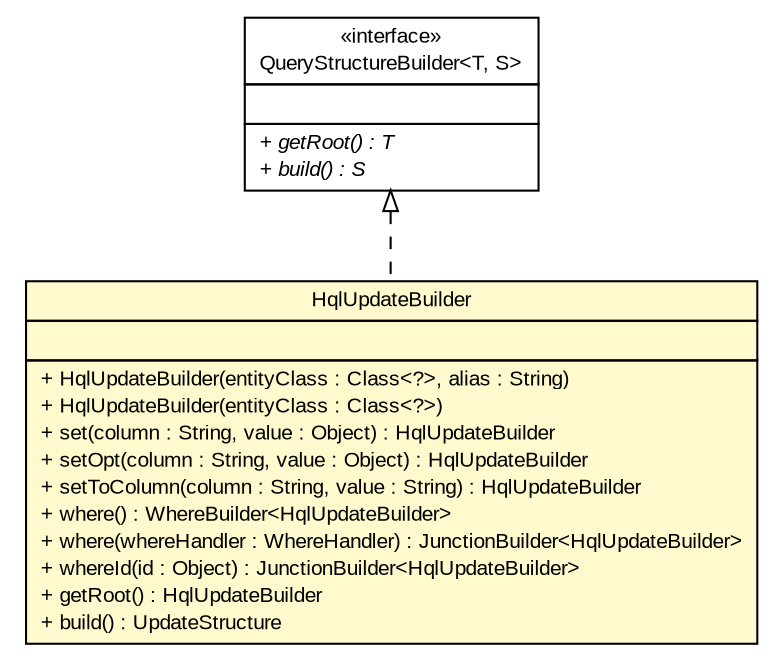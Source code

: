 #!/usr/local/bin/dot
#
# Class diagram 
# Generated by UMLGraph version R5_6 (http://www.umlgraph.org/)
#

digraph G {
	edge [fontname="arial",fontsize=10,labelfontname="arial",labelfontsize=10];
	node [fontname="arial",fontsize=10,shape=plaintext];
	nodesep=0.25;
	ranksep=0.5;
	// br.gov.to.sefaz.persistence.query.builder.hql.update.HqlUpdateBuilder
	c11159 [label=<<table title="br.gov.to.sefaz.persistence.query.builder.hql.update.HqlUpdateBuilder" border="0" cellborder="1" cellspacing="0" cellpadding="2" port="p" bgcolor="lemonChiffon" href="./HqlUpdateBuilder.html">
		<tr><td><table border="0" cellspacing="0" cellpadding="1">
<tr><td align="center" balign="center"> HqlUpdateBuilder </td></tr>
		</table></td></tr>
		<tr><td><table border="0" cellspacing="0" cellpadding="1">
<tr><td align="left" balign="left">  </td></tr>
		</table></td></tr>
		<tr><td><table border="0" cellspacing="0" cellpadding="1">
<tr><td align="left" balign="left"> + HqlUpdateBuilder(entityClass : Class&lt;?&gt;, alias : String) </td></tr>
<tr><td align="left" balign="left"> + HqlUpdateBuilder(entityClass : Class&lt;?&gt;) </td></tr>
<tr><td align="left" balign="left"> + set(column : String, value : Object) : HqlUpdateBuilder </td></tr>
<tr><td align="left" balign="left"> + setOpt(column : String, value : Object) : HqlUpdateBuilder </td></tr>
<tr><td align="left" balign="left"> + setToColumn(column : String, value : String) : HqlUpdateBuilder </td></tr>
<tr><td align="left" balign="left"> + where() : WhereBuilder&lt;HqlUpdateBuilder&gt; </td></tr>
<tr><td align="left" balign="left"> + where(whereHandler : WhereHandler) : JunctionBuilder&lt;HqlUpdateBuilder&gt; </td></tr>
<tr><td align="left" balign="left"> + whereId(id : Object) : JunctionBuilder&lt;HqlUpdateBuilder&gt; </td></tr>
<tr><td align="left" balign="left"> + getRoot() : HqlUpdateBuilder </td></tr>
<tr><td align="left" balign="left"> + build() : UpdateStructure </td></tr>
		</table></td></tr>
		</table>>, URL="./HqlUpdateBuilder.html", fontname="arial", fontcolor="black", fontsize=10.0];
	// br.gov.to.sefaz.persistence.query.builder.QueryStructureBuilder<T, S>
	c11160 [label=<<table title="br.gov.to.sefaz.persistence.query.builder.QueryStructureBuilder" border="0" cellborder="1" cellspacing="0" cellpadding="2" port="p" href="../../QueryStructureBuilder.html">
		<tr><td><table border="0" cellspacing="0" cellpadding="1">
<tr><td align="center" balign="center"> &#171;interface&#187; </td></tr>
<tr><td align="center" balign="center"> QueryStructureBuilder&lt;T, S&gt; </td></tr>
		</table></td></tr>
		<tr><td><table border="0" cellspacing="0" cellpadding="1">
<tr><td align="left" balign="left">  </td></tr>
		</table></td></tr>
		<tr><td><table border="0" cellspacing="0" cellpadding="1">
<tr><td align="left" balign="left"><font face="arial italic" point-size="10.0"> + getRoot() : T </font></td></tr>
<tr><td align="left" balign="left"><font face="arial italic" point-size="10.0"> + build() : S </font></td></tr>
		</table></td></tr>
		</table>>, URL="../../QueryStructureBuilder.html", fontname="arial", fontcolor="black", fontsize=10.0];
	//br.gov.to.sefaz.persistence.query.builder.hql.update.HqlUpdateBuilder implements br.gov.to.sefaz.persistence.query.builder.QueryStructureBuilder<T, S>
	c11160:p -> c11159:p [dir=back,arrowtail=empty,style=dashed];
}

